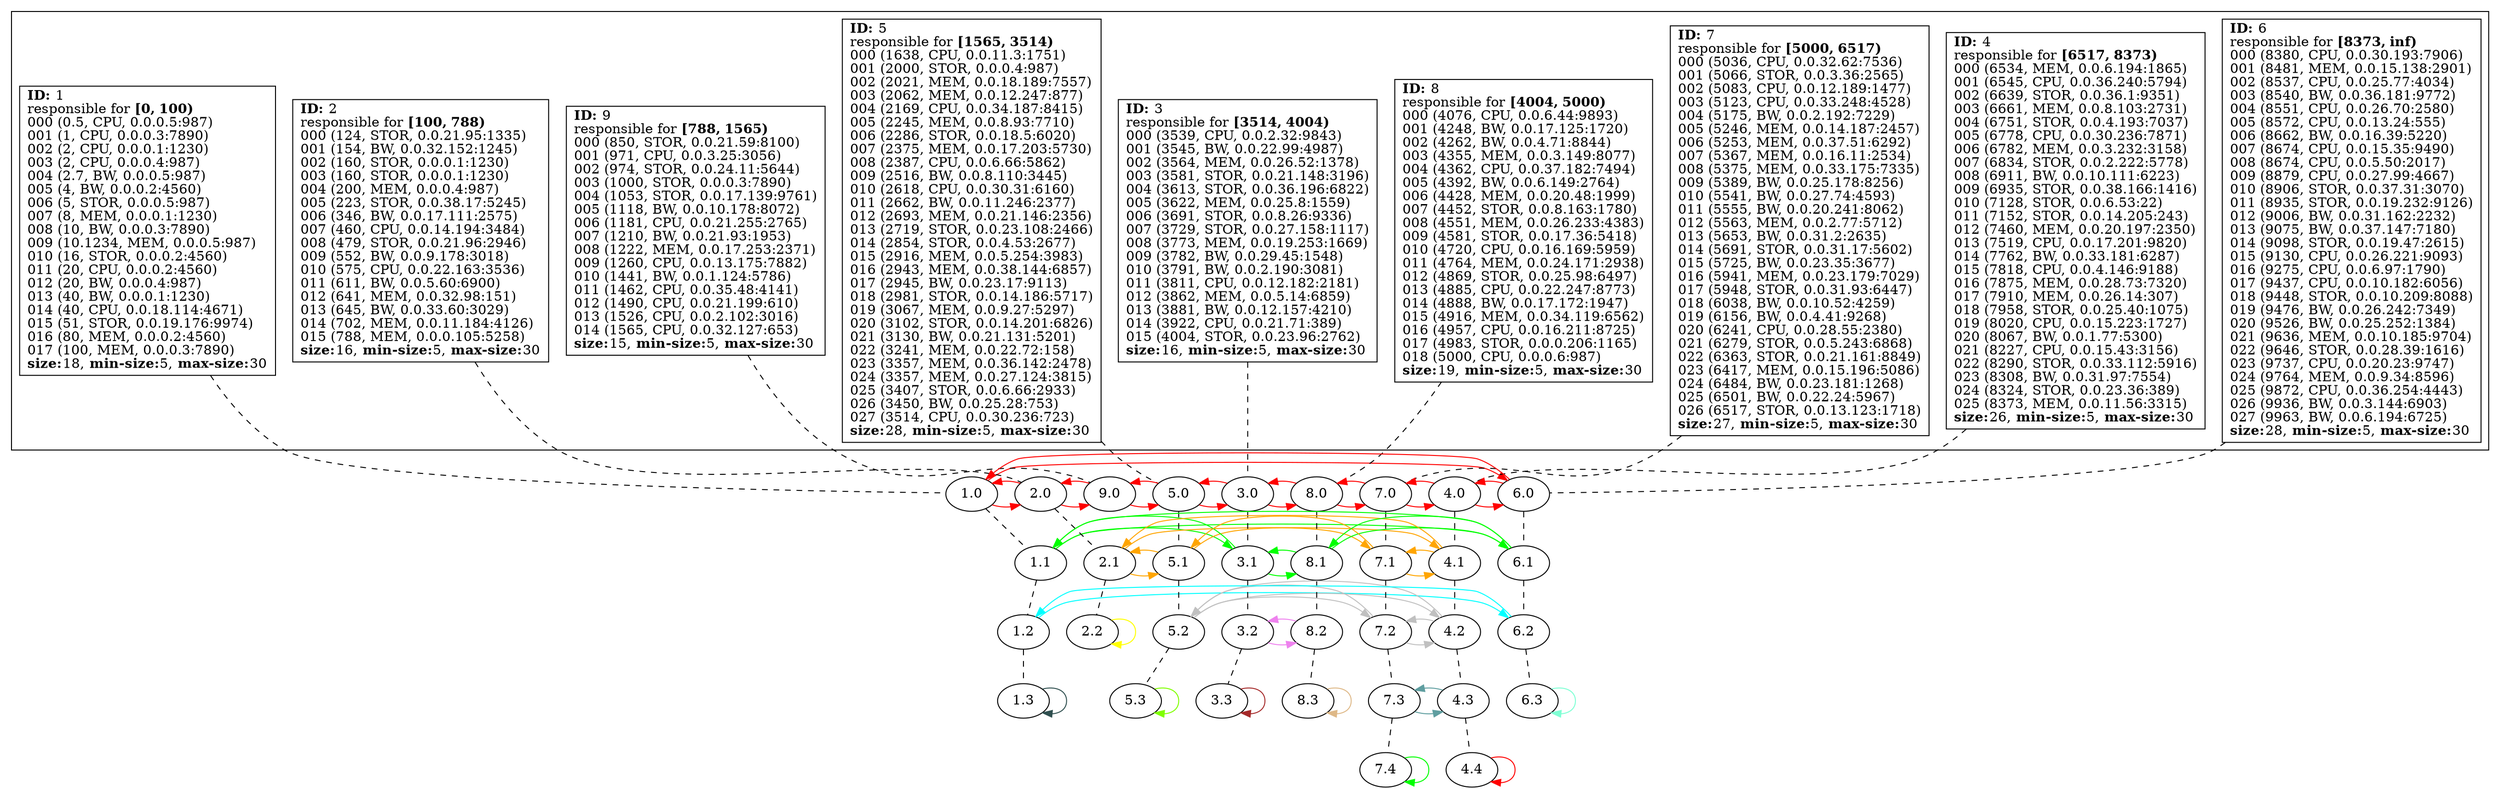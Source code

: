 strict
digraph SkipGraph {

	# vertical
	edge [dir=none style=dashed]
	subgraph {
		"1" -> "1.0" -> "1.1" -> "1.2" -> "1.3"
		}
	subgraph {
		"2" -> "2.0" -> "2.1" -> "2.2"
		}
	subgraph {
		"9" -> "9.0"
		}
	subgraph {
		"5" -> "5.0" -> "5.1" -> "5.2" -> "5.3"
		}
	subgraph {
		"3" -> "3.0" -> "3.1" -> "3.2" -> "3.3"
		}
	subgraph {
		"8" -> "8.0" -> "8.1" -> "8.2" -> "8.3"
		}
	subgraph {
		"7" -> "7.0" -> "7.1" -> "7.2" -> "7.3" -> "7.4"
		}
	subgraph {
		"4" -> "4.0" -> "4.1" -> "4.2" -> "4.3" -> "4.4"
		}
	subgraph {
		"6" -> "6.0" -> "6.1" -> "6.2" -> "6.3"
		}

	# horizontal
	edge [dir=forward, style=solid]
	subgraph cluster_content {
		rank = same
		"1" [shape=box, label=
			<
				<B>ID:</B> 1<BR ALIGN="LEFT"/>
				responsible for <B>[0, 100)</B><BR ALIGN="LEFT"/>
				000 (0.5, CPU, 0.0.0.5:987)<BR ALIGN="LEFT"/>
				001 (1, CPU, 0.0.0.3:7890)<BR ALIGN="LEFT"/>
				002 (2, CPU, 0.0.0.1:1230)<BR ALIGN="LEFT"/>
				003 (2, CPU, 0.0.0.4:987)<BR ALIGN="LEFT"/>
				004 (2.7, BW, 0.0.0.5:987)<BR ALIGN="LEFT"/>
				005 (4, BW, 0.0.0.2:4560)<BR ALIGN="LEFT"/>
				006 (5, STOR, 0.0.0.5:987)<BR ALIGN="LEFT"/>
				007 (8, MEM, 0.0.0.1:1230)<BR ALIGN="LEFT"/>
				008 (10, BW, 0.0.0.3:7890)<BR ALIGN="LEFT"/>
				009 (10.1234, MEM, 0.0.0.5:987)<BR ALIGN="LEFT"/>
				010 (16, STOR, 0.0.0.2:4560)<BR ALIGN="LEFT"/>
				011 (20, CPU, 0.0.0.2:4560)<BR ALIGN="LEFT"/>
				012 (20, BW, 0.0.0.4:987)<BR ALIGN="LEFT"/>
				013 (40, BW, 0.0.0.1:1230)<BR ALIGN="LEFT"/>
				014 (40, CPU, 0.0.18.114:4671)<BR ALIGN="LEFT"/>
				015 (51, STOR, 0.0.19.176:9974)<BR ALIGN="LEFT"/>
				016 (80, MEM, 0.0.0.2:4560)<BR ALIGN="LEFT"/>
				017 (100, MEM, 0.0.0.3:7890)<BR ALIGN="LEFT"/>
			<B>size:</B>18, <B>min-size:</B>5, <B>max-size:</B>30<BR ALIGN="LEFT"/>			>]
		"2" [shape=box, label=
			<
				<B>ID:</B> 2<BR ALIGN="LEFT"/>
				responsible for <B>[100, 788)</B><BR ALIGN="LEFT"/>
				000 (124, STOR, 0.0.21.95:1335)<BR ALIGN="LEFT"/>
				001 (154, BW, 0.0.32.152:1245)<BR ALIGN="LEFT"/>
				002 (160, STOR, 0.0.0.1:1230)<BR ALIGN="LEFT"/>
				003 (160, STOR, 0.0.0.1:1230)<BR ALIGN="LEFT"/>
				004 (200, MEM, 0.0.0.4:987)<BR ALIGN="LEFT"/>
				005 (223, STOR, 0.0.38.17:5245)<BR ALIGN="LEFT"/>
				006 (346, BW, 0.0.17.111:2575)<BR ALIGN="LEFT"/>
				007 (460, CPU, 0.0.14.194:3484)<BR ALIGN="LEFT"/>
				008 (479, STOR, 0.0.21.96:2946)<BR ALIGN="LEFT"/>
				009 (552, BW, 0.0.9.178:3018)<BR ALIGN="LEFT"/>
				010 (575, CPU, 0.0.22.163:3536)<BR ALIGN="LEFT"/>
				011 (611, BW, 0.0.5.60:6900)<BR ALIGN="LEFT"/>
				012 (641, MEM, 0.0.32.98:151)<BR ALIGN="LEFT"/>
				013 (645, BW, 0.0.33.60:3029)<BR ALIGN="LEFT"/>
				014 (702, MEM, 0.0.11.184:4126)<BR ALIGN="LEFT"/>
				015 (788, MEM, 0.0.0.105:5258)<BR ALIGN="LEFT"/>
			<B>size:</B>16, <B>min-size:</B>5, <B>max-size:</B>30<BR ALIGN="LEFT"/>			>]
		"9" [shape=box, label=
			<
				<B>ID:</B> 9<BR ALIGN="LEFT"/>
				responsible for <B>[788, 1565)</B><BR ALIGN="LEFT"/>
				000 (850, STOR, 0.0.21.59:8100)<BR ALIGN="LEFT"/>
				001 (971, CPU, 0.0.3.25:3056)<BR ALIGN="LEFT"/>
				002 (974, STOR, 0.0.24.11:5644)<BR ALIGN="LEFT"/>
				003 (1000, STOR, 0.0.0.3:7890)<BR ALIGN="LEFT"/>
				004 (1053, STOR, 0.0.17.139:9761)<BR ALIGN="LEFT"/>
				005 (1118, BW, 0.0.10.178:8072)<BR ALIGN="LEFT"/>
				006 (1181, CPU, 0.0.21.255:2765)<BR ALIGN="LEFT"/>
				007 (1210, BW, 0.0.21.93:1953)<BR ALIGN="LEFT"/>
				008 (1222, MEM, 0.0.17.253:2371)<BR ALIGN="LEFT"/>
				009 (1260, CPU, 0.0.13.175:7882)<BR ALIGN="LEFT"/>
				010 (1441, BW, 0.0.1.124:5786)<BR ALIGN="LEFT"/>
				011 (1462, CPU, 0.0.35.48:4141)<BR ALIGN="LEFT"/>
				012 (1490, CPU, 0.0.21.199:610)<BR ALIGN="LEFT"/>
				013 (1526, CPU, 0.0.2.102:3016)<BR ALIGN="LEFT"/>
				014 (1565, CPU, 0.0.32.127:653)<BR ALIGN="LEFT"/>
			<B>size:</B>15, <B>min-size:</B>5, <B>max-size:</B>30<BR ALIGN="LEFT"/>			>]
		"5" [shape=box, label=
			<
				<B>ID:</B> 5<BR ALIGN="LEFT"/>
				responsible for <B>[1565, 3514)</B><BR ALIGN="LEFT"/>
				000 (1638, CPU, 0.0.11.3:1751)<BR ALIGN="LEFT"/>
				001 (2000, STOR, 0.0.0.4:987)<BR ALIGN="LEFT"/>
				002 (2021, MEM, 0.0.18.189:7557)<BR ALIGN="LEFT"/>
				003 (2062, MEM, 0.0.12.247:877)<BR ALIGN="LEFT"/>
				004 (2169, CPU, 0.0.34.187:8415)<BR ALIGN="LEFT"/>
				005 (2245, MEM, 0.0.8.93:7710)<BR ALIGN="LEFT"/>
				006 (2286, STOR, 0.0.18.5:6020)<BR ALIGN="LEFT"/>
				007 (2375, MEM, 0.0.17.203:5730)<BR ALIGN="LEFT"/>
				008 (2387, CPU, 0.0.6.66:5862)<BR ALIGN="LEFT"/>
				009 (2516, BW, 0.0.8.110:3445)<BR ALIGN="LEFT"/>
				010 (2618, CPU, 0.0.30.31:6160)<BR ALIGN="LEFT"/>
				011 (2662, BW, 0.0.11.246:2377)<BR ALIGN="LEFT"/>
				012 (2693, MEM, 0.0.21.146:2356)<BR ALIGN="LEFT"/>
				013 (2719, STOR, 0.0.23.108:2466)<BR ALIGN="LEFT"/>
				014 (2854, STOR, 0.0.4.53:2677)<BR ALIGN="LEFT"/>
				015 (2916, MEM, 0.0.5.254:3983)<BR ALIGN="LEFT"/>
				016 (2943, MEM, 0.0.38.144:6857)<BR ALIGN="LEFT"/>
				017 (2945, BW, 0.0.23.17:9113)<BR ALIGN="LEFT"/>
				018 (2981, STOR, 0.0.14.186:5717)<BR ALIGN="LEFT"/>
				019 (3067, MEM, 0.0.9.27:5297)<BR ALIGN="LEFT"/>
				020 (3102, STOR, 0.0.14.201:6826)<BR ALIGN="LEFT"/>
				021 (3130, BW, 0.0.21.131:5201)<BR ALIGN="LEFT"/>
				022 (3241, MEM, 0.0.22.72:158)<BR ALIGN="LEFT"/>
				023 (3357, MEM, 0.0.36.142:2478)<BR ALIGN="LEFT"/>
				024 (3357, MEM, 0.0.27.124:3815)<BR ALIGN="LEFT"/>
				025 (3407, STOR, 0.0.6.66:2933)<BR ALIGN="LEFT"/>
				026 (3450, BW, 0.0.25.28:753)<BR ALIGN="LEFT"/>
				027 (3514, CPU, 0.0.30.236:723)<BR ALIGN="LEFT"/>
			<B>size:</B>28, <B>min-size:</B>5, <B>max-size:</B>30<BR ALIGN="LEFT"/>			>]
		"3" [shape=box, label=
			<
				<B>ID:</B> 3<BR ALIGN="LEFT"/>
				responsible for <B>[3514, 4004)</B><BR ALIGN="LEFT"/>
				000 (3539, CPU, 0.0.2.32:9843)<BR ALIGN="LEFT"/>
				001 (3545, BW, 0.0.22.99:4987)<BR ALIGN="LEFT"/>
				002 (3564, MEM, 0.0.26.52:1378)<BR ALIGN="LEFT"/>
				003 (3581, STOR, 0.0.21.148:3196)<BR ALIGN="LEFT"/>
				004 (3613, STOR, 0.0.36.196:6822)<BR ALIGN="LEFT"/>
				005 (3622, MEM, 0.0.25.8:1559)<BR ALIGN="LEFT"/>
				006 (3691, STOR, 0.0.8.26:9336)<BR ALIGN="LEFT"/>
				007 (3729, STOR, 0.0.27.158:1117)<BR ALIGN="LEFT"/>
				008 (3773, MEM, 0.0.19.253:1669)<BR ALIGN="LEFT"/>
				009 (3782, BW, 0.0.29.45:1548)<BR ALIGN="LEFT"/>
				010 (3791, BW, 0.0.2.190:3081)<BR ALIGN="LEFT"/>
				011 (3811, CPU, 0.0.12.182:2181)<BR ALIGN="LEFT"/>
				012 (3862, MEM, 0.0.5.14:6859)<BR ALIGN="LEFT"/>
				013 (3881, BW, 0.0.12.157:4210)<BR ALIGN="LEFT"/>
				014 (3922, CPU, 0.0.21.71:389)<BR ALIGN="LEFT"/>
				015 (4004, STOR, 0.0.23.96:2762)<BR ALIGN="LEFT"/>
			<B>size:</B>16, <B>min-size:</B>5, <B>max-size:</B>30<BR ALIGN="LEFT"/>			>]
		"8" [shape=box, label=
			<
				<B>ID:</B> 8<BR ALIGN="LEFT"/>
				responsible for <B>[4004, 5000)</B><BR ALIGN="LEFT"/>
				000 (4076, CPU, 0.0.6.44:9893)<BR ALIGN="LEFT"/>
				001 (4248, BW, 0.0.17.125:1720)<BR ALIGN="LEFT"/>
				002 (4262, BW, 0.0.4.71:8844)<BR ALIGN="LEFT"/>
				003 (4355, MEM, 0.0.3.149:8077)<BR ALIGN="LEFT"/>
				004 (4362, CPU, 0.0.37.182:7494)<BR ALIGN="LEFT"/>
				005 (4392, BW, 0.0.6.149:2764)<BR ALIGN="LEFT"/>
				006 (4428, MEM, 0.0.20.48:1999)<BR ALIGN="LEFT"/>
				007 (4452, STOR, 0.0.8.163:1780)<BR ALIGN="LEFT"/>
				008 (4551, MEM, 0.0.26.233:4383)<BR ALIGN="LEFT"/>
				009 (4581, STOR, 0.0.17.36:5418)<BR ALIGN="LEFT"/>
				010 (4720, CPU, 0.0.16.169:5959)<BR ALIGN="LEFT"/>
				011 (4764, MEM, 0.0.24.171:2938)<BR ALIGN="LEFT"/>
				012 (4869, STOR, 0.0.25.98:6497)<BR ALIGN="LEFT"/>
				013 (4885, CPU, 0.0.22.247:8773)<BR ALIGN="LEFT"/>
				014 (4888, BW, 0.0.17.172:1947)<BR ALIGN="LEFT"/>
				015 (4916, MEM, 0.0.34.119:6562)<BR ALIGN="LEFT"/>
				016 (4957, CPU, 0.0.16.211:8725)<BR ALIGN="LEFT"/>
				017 (4983, STOR, 0.0.0.206:1165)<BR ALIGN="LEFT"/>
				018 (5000, CPU, 0.0.0.6:987)<BR ALIGN="LEFT"/>
			<B>size:</B>19, <B>min-size:</B>5, <B>max-size:</B>30<BR ALIGN="LEFT"/>			>]
		"7" [shape=box, label=
			<
				<B>ID:</B> 7<BR ALIGN="LEFT"/>
				responsible for <B>[5000, 6517)</B><BR ALIGN="LEFT"/>
				000 (5036, CPU, 0.0.32.62:7536)<BR ALIGN="LEFT"/>
				001 (5066, STOR, 0.0.3.36:2565)<BR ALIGN="LEFT"/>
				002 (5083, CPU, 0.0.12.189:1477)<BR ALIGN="LEFT"/>
				003 (5123, CPU, 0.0.33.248:4528)<BR ALIGN="LEFT"/>
				004 (5175, BW, 0.0.2.192:7229)<BR ALIGN="LEFT"/>
				005 (5246, MEM, 0.0.14.187:2457)<BR ALIGN="LEFT"/>
				006 (5253, MEM, 0.0.37.51:6292)<BR ALIGN="LEFT"/>
				007 (5367, MEM, 0.0.16.11:2534)<BR ALIGN="LEFT"/>
				008 (5375, MEM, 0.0.33.175:7335)<BR ALIGN="LEFT"/>
				009 (5389, BW, 0.0.25.178:8256)<BR ALIGN="LEFT"/>
				010 (5541, BW, 0.0.27.74:4593)<BR ALIGN="LEFT"/>
				011 (5555, BW, 0.0.20.241:8062)<BR ALIGN="LEFT"/>
				012 (5563, MEM, 0.0.2.77:5712)<BR ALIGN="LEFT"/>
				013 (5653, BW, 0.0.31.2:2635)<BR ALIGN="LEFT"/>
				014 (5691, STOR, 0.0.31.17:5602)<BR ALIGN="LEFT"/>
				015 (5725, BW, 0.0.23.35:3677)<BR ALIGN="LEFT"/>
				016 (5941, MEM, 0.0.23.179:7029)<BR ALIGN="LEFT"/>
				017 (5948, STOR, 0.0.31.93:6447)<BR ALIGN="LEFT"/>
				018 (6038, BW, 0.0.10.52:4259)<BR ALIGN="LEFT"/>
				019 (6156, BW, 0.0.4.41:9268)<BR ALIGN="LEFT"/>
				020 (6241, CPU, 0.0.28.55:2380)<BR ALIGN="LEFT"/>
				021 (6279, STOR, 0.0.5.243:6868)<BR ALIGN="LEFT"/>
				022 (6363, STOR, 0.0.21.161:8849)<BR ALIGN="LEFT"/>
				023 (6417, MEM, 0.0.15.196:5086)<BR ALIGN="LEFT"/>
				024 (6484, BW, 0.0.23.181:1268)<BR ALIGN="LEFT"/>
				025 (6501, BW, 0.0.22.24:5967)<BR ALIGN="LEFT"/>
				026 (6517, STOR, 0.0.13.123:1718)<BR ALIGN="LEFT"/>
			<B>size:</B>27, <B>min-size:</B>5, <B>max-size:</B>30<BR ALIGN="LEFT"/>			>]
		"4" [shape=box, label=
			<
				<B>ID:</B> 4<BR ALIGN="LEFT"/>
				responsible for <B>[6517, 8373)</B><BR ALIGN="LEFT"/>
				000 (6534, MEM, 0.0.6.194:1865)<BR ALIGN="LEFT"/>
				001 (6545, CPU, 0.0.36.240:5794)<BR ALIGN="LEFT"/>
				002 (6639, STOR, 0.0.36.1:9351)<BR ALIGN="LEFT"/>
				003 (6661, MEM, 0.0.8.103:2731)<BR ALIGN="LEFT"/>
				004 (6751, STOR, 0.0.4.193:7037)<BR ALIGN="LEFT"/>
				005 (6778, CPU, 0.0.30.236:7871)<BR ALIGN="LEFT"/>
				006 (6782, MEM, 0.0.3.232:3158)<BR ALIGN="LEFT"/>
				007 (6834, STOR, 0.0.2.222:5778)<BR ALIGN="LEFT"/>
				008 (6911, BW, 0.0.10.111:6223)<BR ALIGN="LEFT"/>
				009 (6935, STOR, 0.0.38.166:1416)<BR ALIGN="LEFT"/>
				010 (7128, STOR, 0.0.6.53:22)<BR ALIGN="LEFT"/>
				011 (7152, STOR, 0.0.14.205:243)<BR ALIGN="LEFT"/>
				012 (7460, MEM, 0.0.20.197:2350)<BR ALIGN="LEFT"/>
				013 (7519, CPU, 0.0.17.201:9820)<BR ALIGN="LEFT"/>
				014 (7762, BW, 0.0.33.181:6287)<BR ALIGN="LEFT"/>
				015 (7818, CPU, 0.0.4.146:9188)<BR ALIGN="LEFT"/>
				016 (7875, MEM, 0.0.28.73:7320)<BR ALIGN="LEFT"/>
				017 (7910, MEM, 0.0.26.14:307)<BR ALIGN="LEFT"/>
				018 (7958, STOR, 0.0.25.40:1075)<BR ALIGN="LEFT"/>
				019 (8020, CPU, 0.0.15.223:1727)<BR ALIGN="LEFT"/>
				020 (8067, BW, 0.0.1.77:5300)<BR ALIGN="LEFT"/>
				021 (8227, CPU, 0.0.15.43:3156)<BR ALIGN="LEFT"/>
				022 (8290, STOR, 0.0.33.112:5916)<BR ALIGN="LEFT"/>
				023 (8308, BW, 0.0.31.97:7554)<BR ALIGN="LEFT"/>
				024 (8324, STOR, 0.0.23.36:389)<BR ALIGN="LEFT"/>
				025 (8373, MEM, 0.0.11.56:3315)<BR ALIGN="LEFT"/>
			<B>size:</B>26, <B>min-size:</B>5, <B>max-size:</B>30<BR ALIGN="LEFT"/>			>]
		"6" [shape=box, label=
			<
				<B>ID:</B> 6<BR ALIGN="LEFT"/>
				responsible for <B>[8373, inf)</B><BR ALIGN="LEFT"/>
				000 (8380, CPU, 0.0.30.193:7906)<BR ALIGN="LEFT"/>
				001 (8481, MEM, 0.0.15.138:2901)<BR ALIGN="LEFT"/>
				002 (8537, CPU, 0.0.25.77:4034)<BR ALIGN="LEFT"/>
				003 (8540, BW, 0.0.36.181:9772)<BR ALIGN="LEFT"/>
				004 (8551, CPU, 0.0.26.70:2580)<BR ALIGN="LEFT"/>
				005 (8572, CPU, 0.0.13.24:555)<BR ALIGN="LEFT"/>
				006 (8662, BW, 0.0.16.39:5220)<BR ALIGN="LEFT"/>
				007 (8674, CPU, 0.0.15.35:9490)<BR ALIGN="LEFT"/>
				008 (8674, CPU, 0.0.5.50:2017)<BR ALIGN="LEFT"/>
				009 (8879, CPU, 0.0.27.99:4667)<BR ALIGN="LEFT"/>
				010 (8906, STOR, 0.0.37.31:3070)<BR ALIGN="LEFT"/>
				011 (8935, STOR, 0.0.19.232:9126)<BR ALIGN="LEFT"/>
				012 (9006, BW, 0.0.31.162:2232)<BR ALIGN="LEFT"/>
				013 (9075, BW, 0.0.37.147:7180)<BR ALIGN="LEFT"/>
				014 (9098, STOR, 0.0.19.47:2615)<BR ALIGN="LEFT"/>
				015 (9130, CPU, 0.0.26.221:9093)<BR ALIGN="LEFT"/>
				016 (9275, CPU, 0.0.6.97:1790)<BR ALIGN="LEFT"/>
				017 (9437, CPU, 0.0.10.182:6056)<BR ALIGN="LEFT"/>
				018 (9448, STOR, 0.0.10.209:8088)<BR ALIGN="LEFT"/>
				019 (9476, BW, 0.0.26.242:7349)<BR ALIGN="LEFT"/>
				020 (9526, BW, 0.0.25.252:1384)<BR ALIGN="LEFT"/>
				021 (9636, MEM, 0.0.10.185:9704)<BR ALIGN="LEFT"/>
				022 (9646, STOR, 0.0.28.39:1616)<BR ALIGN="LEFT"/>
				023 (9737, CPU, 0.0.20.23:9747)<BR ALIGN="LEFT"/>
				024 (9764, MEM, 0.0.9.34:8596)<BR ALIGN="LEFT"/>
				025 (9872, CPU, 0.0.36.254:4443)<BR ALIGN="LEFT"/>
				026 (9936, BW, 0.0.3.144:6903)<BR ALIGN="LEFT"/>
				027 (9963, BW, 0.0.6.194:6725)<BR ALIGN="LEFT"/>
			<B>size:</B>28, <B>min-size:</B>5, <B>max-size:</B>30<BR ALIGN="LEFT"/>			>]
	}

	edge [color=red]
	subgraph 1 {
		rank = same
		label = "Level 0"
		subgraph {
			"1.0" -> "2.0"
			"1.0" -> "6.0"
		}
		subgraph {
			"2.0" -> "9.0"
			"2.0" -> "1.0"
		}
		subgraph {
			"9.0" -> "5.0"
			"9.0" -> "2.0"
		}
		subgraph {
			"5.0" -> "3.0"
			"5.0" -> "9.0"
		}
		subgraph {
			"3.0" -> "8.0"
			"3.0" -> "5.0"
		}
		subgraph {
			"8.0" -> "7.0"
			"8.0" -> "3.0"
		}
		subgraph {
			"7.0" -> "4.0"
			"7.0" -> "8.0"
		}
		subgraph {
			"4.0" -> "6.0"
			"4.0" -> "7.0"
		}
		subgraph {
			"6.0" -> "1.0"
			"6.0" -> "4.0"
		}
	}

	edge [color=green]
	subgraph 10 {
		rank = same
		label = "Level 1 (0)"
		subgraph {
			"1.1" -> "3.1"
			"1.1" -> "6.1"
		}
		subgraph {
			"3.1" -> "8.1"
			"3.1" -> "1.1"
		}
		subgraph {
			"8.1" -> "6.1"
			"8.1" -> "3.1"
		}
		subgraph {
			"6.1" -> "1.1"
			"6.1" -> "8.1"
		}
	}

	edge [color=cyan]
	subgraph 100 {
		rank = same
		label = "Level 2 (00)"
		subgraph {
			"1.2" -> "6.2"
			"1.2" -> "6.2"
		}
		subgraph {
			"6.2" -> "1.2"
			"6.2" -> "1.2"
		}
	}

	edge [color=aquamarine]
	subgraph 1000 {
		rank = same
		label = "Level 3 (000)"
		subgraph {
			"6.3" -> "6.3"
			"6.3" -> "6.3"
		}
	}

	edge [color=darkslategray]
	subgraph 1001 {
		rank = same
		label = "Level 3 (001)"
		subgraph {
			"1.3" -> "1.3"
			"1.3" -> "1.3"
		}
	}

	edge [color=violet]
	subgraph 101 {
		rank = same
		label = "Level 2 (01)"
		subgraph {
			"3.2" -> "8.2"
			"3.2" -> "8.2"
		}
		subgraph {
			"8.2" -> "3.2"
			"8.2" -> "3.2"
		}
	}

	edge [color=brown]
	subgraph 1010 {
		rank = same
		label = "Level 3 (010)"
		subgraph {
			"3.3" -> "3.3"
			"3.3" -> "3.3"
		}
	}

	edge [color=burlywood]
	subgraph 1011 {
		rank = same
		label = "Level 3 (011)"
		subgraph {
			"8.3" -> "8.3"
			"8.3" -> "8.3"
		}
	}

	edge [color=orange]
	subgraph 11 {
		rank = same
		label = "Level 1 (1)"
		subgraph {
			"2.1" -> "5.1"
			"2.1" -> "4.1"
		}
		subgraph {
			"5.1" -> "7.1"
			"5.1" -> "2.1"
		}
		subgraph {
			"7.1" -> "4.1"
			"7.1" -> "5.1"
		}
		subgraph {
			"4.1" -> "2.1"
			"4.1" -> "7.1"
		}
	}

	edge [color=grey]
	subgraph 110 {
		rank = same
		label = "Level 2 (10)"
		subgraph {
			"5.2" -> "7.2"
			"5.2" -> "4.2"
		}
		subgraph {
			"7.2" -> "4.2"
			"7.2" -> "5.2"
		}
		subgraph {
			"4.2" -> "5.2"
			"4.2" -> "7.2"
		}
	}

	edge [color=cadetblue]
	subgraph 1100 {
		rank = same
		label = "Level 3 (100)"
		subgraph {
			"7.3" -> "4.3"
			"7.3" -> "4.3"
		}
		subgraph {
			"4.3" -> "7.3"
			"4.3" -> "7.3"
		}
	}

	edge [color=red]
	subgraph 11000 {
		rank = same
		label = "Level 4 (1000)"
		subgraph {
			"4.4" -> "4.4"
			"4.4" -> "4.4"
		}
	}

	edge [color=green]
	subgraph 11001 {
		rank = same
		label = "Level 4 (1001)"
		subgraph {
			"7.4" -> "7.4"
			"7.4" -> "7.4"
		}
	}

	edge [color=chartreuse]
	subgraph 1101 {
		rank = same
		label = "Level 3 (101)"
		subgraph {
			"5.3" -> "5.3"
			"5.3" -> "5.3"
		}
	}

	edge [color=yellow]
	subgraph 111 {
		rank = same
		label = "Level 2 (11)"
		subgraph {
			"2.2" -> "2.2"
			"2.2" -> "2.2"
		}
	}


}
